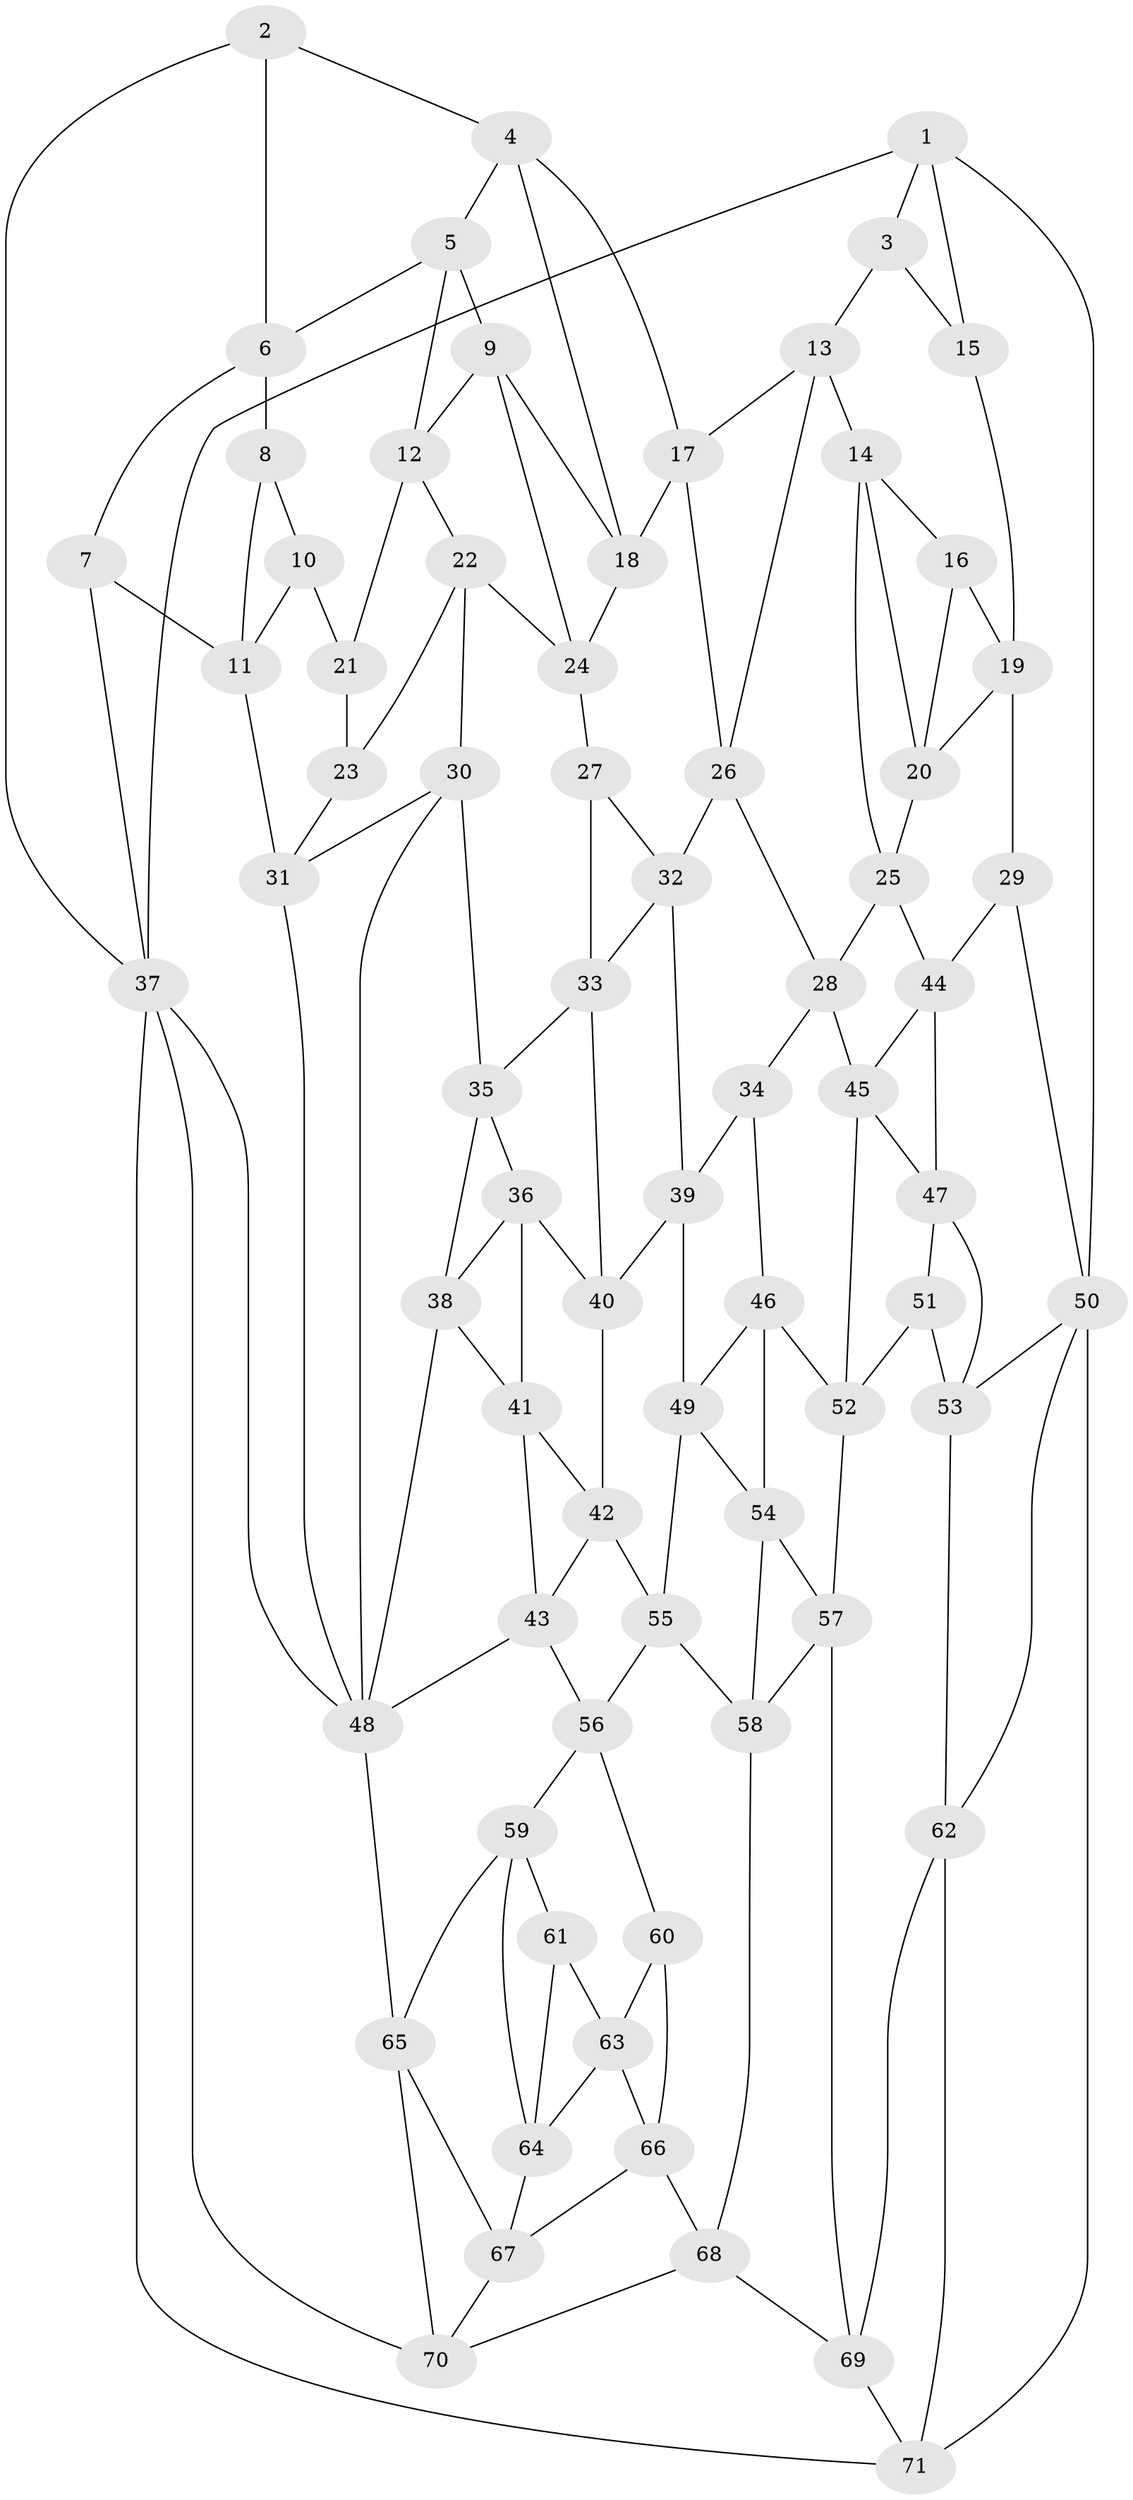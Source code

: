 // original degree distribution, {3: 0.02127659574468085, 6: 0.22695035460992907, 4: 0.23404255319148937, 5: 0.5177304964539007}
// Generated by graph-tools (version 1.1) at 2025/50/03/09/25 03:50:58]
// undirected, 71 vertices, 137 edges
graph export_dot {
graph [start="1"]
  node [color=gray90,style=filled];
  1;
  2;
  3;
  4;
  5;
  6;
  7;
  8;
  9;
  10;
  11;
  12;
  13;
  14;
  15;
  16;
  17;
  18;
  19;
  20;
  21;
  22;
  23;
  24;
  25;
  26;
  27;
  28;
  29;
  30;
  31;
  32;
  33;
  34;
  35;
  36;
  37;
  38;
  39;
  40;
  41;
  42;
  43;
  44;
  45;
  46;
  47;
  48;
  49;
  50;
  51;
  52;
  53;
  54;
  55;
  56;
  57;
  58;
  59;
  60;
  61;
  62;
  63;
  64;
  65;
  66;
  67;
  68;
  69;
  70;
  71;
  1 -- 3 [weight=1.0];
  1 -- 15 [weight=1.0];
  1 -- 37 [weight=1.0];
  1 -- 50 [weight=1.0];
  2 -- 4 [weight=1.0];
  2 -- 6 [weight=1.0];
  2 -- 37 [weight=1.0];
  3 -- 13 [weight=1.0];
  3 -- 15 [weight=1.0];
  4 -- 5 [weight=1.0];
  4 -- 17 [weight=1.0];
  4 -- 18 [weight=1.0];
  5 -- 6 [weight=1.0];
  5 -- 9 [weight=1.0];
  5 -- 12 [weight=1.0];
  6 -- 7 [weight=1.0];
  6 -- 8 [weight=1.0];
  7 -- 11 [weight=1.0];
  7 -- 37 [weight=1.0];
  8 -- 10 [weight=1.0];
  8 -- 11 [weight=1.0];
  9 -- 12 [weight=1.0];
  9 -- 18 [weight=1.0];
  9 -- 24 [weight=1.0];
  10 -- 11 [weight=1.0];
  10 -- 21 [weight=2.0];
  11 -- 31 [weight=1.0];
  12 -- 21 [weight=1.0];
  12 -- 22 [weight=1.0];
  13 -- 14 [weight=1.0];
  13 -- 17 [weight=1.0];
  13 -- 26 [weight=1.0];
  14 -- 16 [weight=1.0];
  14 -- 20 [weight=1.0];
  14 -- 25 [weight=1.0];
  15 -- 19 [weight=1.0];
  16 -- 19 [weight=1.0];
  16 -- 20 [weight=1.0];
  17 -- 18 [weight=1.0];
  17 -- 26 [weight=1.0];
  18 -- 24 [weight=1.0];
  19 -- 20 [weight=1.0];
  19 -- 29 [weight=1.0];
  20 -- 25 [weight=1.0];
  21 -- 23 [weight=1.0];
  22 -- 23 [weight=1.0];
  22 -- 24 [weight=1.0];
  22 -- 30 [weight=1.0];
  23 -- 31 [weight=1.0];
  24 -- 27 [weight=1.0];
  25 -- 28 [weight=1.0];
  25 -- 44 [weight=1.0];
  26 -- 28 [weight=1.0];
  26 -- 32 [weight=1.0];
  27 -- 32 [weight=1.0];
  27 -- 33 [weight=1.0];
  28 -- 34 [weight=1.0];
  28 -- 45 [weight=1.0];
  29 -- 44 [weight=1.0];
  29 -- 50 [weight=1.0];
  30 -- 31 [weight=1.0];
  30 -- 35 [weight=1.0];
  30 -- 48 [weight=1.0];
  31 -- 48 [weight=1.0];
  32 -- 33 [weight=1.0];
  32 -- 39 [weight=1.0];
  33 -- 35 [weight=1.0];
  33 -- 40 [weight=1.0];
  34 -- 39 [weight=1.0];
  34 -- 46 [weight=1.0];
  35 -- 36 [weight=1.0];
  35 -- 38 [weight=1.0];
  36 -- 38 [weight=1.0];
  36 -- 40 [weight=1.0];
  36 -- 41 [weight=1.0];
  37 -- 48 [weight=1.0];
  37 -- 70 [weight=1.0];
  37 -- 71 [weight=1.0];
  38 -- 41 [weight=1.0];
  38 -- 48 [weight=1.0];
  39 -- 40 [weight=1.0];
  39 -- 49 [weight=1.0];
  40 -- 42 [weight=1.0];
  41 -- 42 [weight=1.0];
  41 -- 43 [weight=1.0];
  42 -- 43 [weight=1.0];
  42 -- 55 [weight=1.0];
  43 -- 48 [weight=1.0];
  43 -- 56 [weight=1.0];
  44 -- 45 [weight=1.0];
  44 -- 47 [weight=1.0];
  45 -- 47 [weight=1.0];
  45 -- 52 [weight=1.0];
  46 -- 49 [weight=1.0];
  46 -- 52 [weight=1.0];
  46 -- 54 [weight=1.0];
  47 -- 51 [weight=1.0];
  47 -- 53 [weight=1.0];
  48 -- 65 [weight=1.0];
  49 -- 54 [weight=1.0];
  49 -- 55 [weight=1.0];
  50 -- 53 [weight=1.0];
  50 -- 62 [weight=1.0];
  50 -- 71 [weight=1.0];
  51 -- 52 [weight=1.0];
  51 -- 53 [weight=1.0];
  52 -- 57 [weight=1.0];
  53 -- 62 [weight=1.0];
  54 -- 57 [weight=1.0];
  54 -- 58 [weight=1.0];
  55 -- 56 [weight=1.0];
  55 -- 58 [weight=1.0];
  56 -- 59 [weight=1.0];
  56 -- 60 [weight=1.0];
  57 -- 58 [weight=1.0];
  57 -- 69 [weight=1.0];
  58 -- 68 [weight=1.0];
  59 -- 61 [weight=1.0];
  59 -- 64 [weight=1.0];
  59 -- 65 [weight=1.0];
  60 -- 63 [weight=1.0];
  60 -- 66 [weight=1.0];
  61 -- 63 [weight=1.0];
  61 -- 64 [weight=1.0];
  62 -- 69 [weight=1.0];
  62 -- 71 [weight=1.0];
  63 -- 64 [weight=1.0];
  63 -- 66 [weight=1.0];
  64 -- 67 [weight=1.0];
  65 -- 67 [weight=1.0];
  65 -- 70 [weight=1.0];
  66 -- 67 [weight=1.0];
  66 -- 68 [weight=1.0];
  67 -- 70 [weight=1.0];
  68 -- 69 [weight=1.0];
  68 -- 70 [weight=1.0];
  69 -- 71 [weight=1.0];
}

